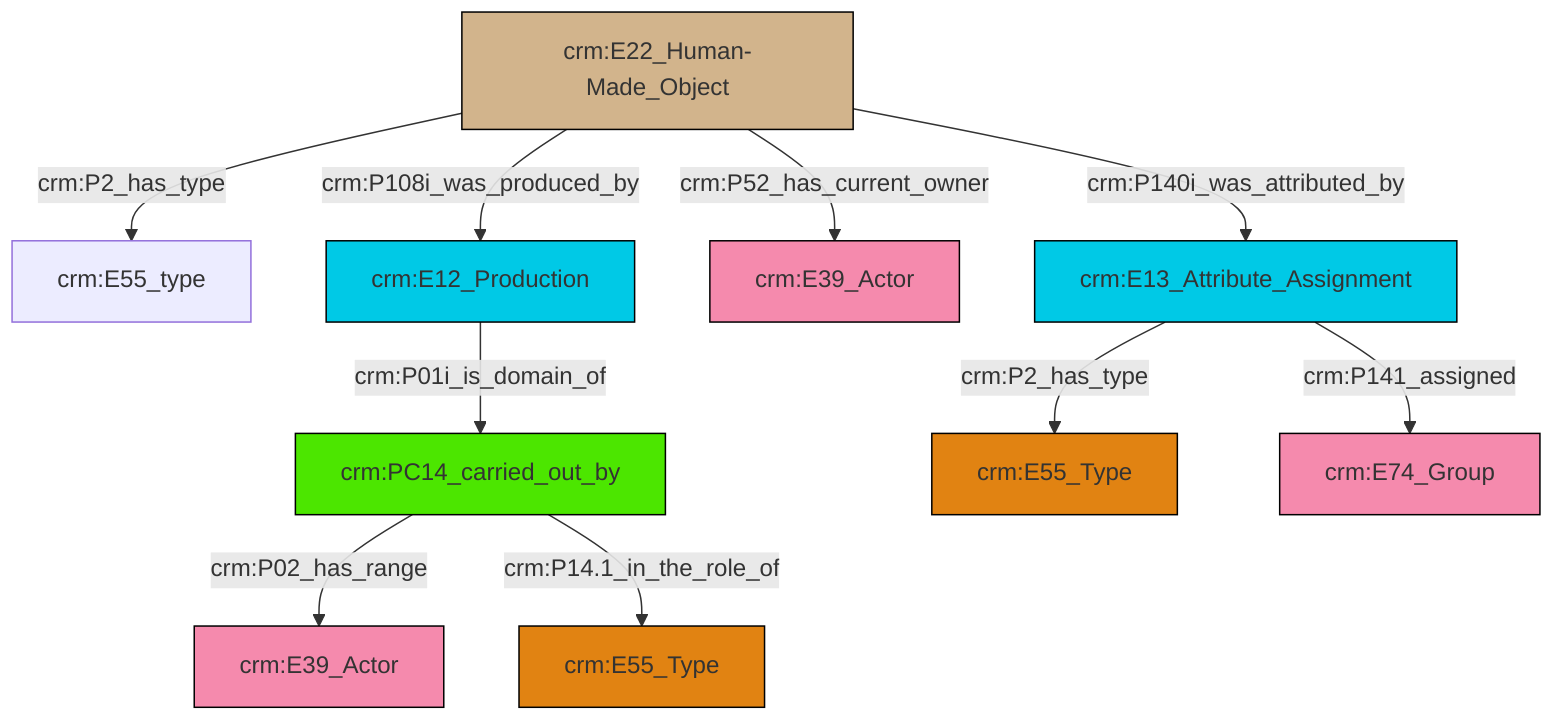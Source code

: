 graph TD
classDef Literal fill:#f2f2f2,stroke:#000000;
classDef CRM_Entity fill:#FFFFFF,stroke:#000000;
classDef Temporal_Entity fill:#00C9E6, stroke:#000000;
classDef Type fill:#E18312, stroke:#000000;
classDef Time-Span fill:#2C9C91, stroke:#000000;
classDef Appellation fill:#FFEB7F, stroke:#000000;
classDef Place fill:#008836, stroke:#000000;
classDef Persistent_Item fill:#B266B2, stroke:#000000;
classDef Conceptual_Object fill:#FFD700, stroke:#000000;
classDef Physical_Thing fill:#D2B48C, stroke:#000000;
classDef Actor fill:#f58aad, stroke:#000000;
classDef PC_Classes fill:#4ce600, stroke:#000000;
classDef Multi fill:#cccccc,stroke:#000000;

6["crm:E22_Human-Made_Object"]:::Physical_Thing -->|crm:P140i_was_attributed_by| 7["crm:E13_Attribute_Assignment"]:::Temporal_Entity
6["crm:E22_Human-Made_Object"]:::Physical_Thing -->|crm:P2_has_type| 4["crm:E55_type"]:::Default
6["crm:E22_Human-Made_Object"]:::Physical_Thing -->|crm:P108i_was_produced_by| 17["crm:E12_Production"]:::Temporal_Entity
7["crm:E13_Attribute_Assignment"]:::Temporal_Entity -->|crm:P2_has_type| 13["crm:E55_Type"]:::Type
7["crm:E13_Attribute_Assignment"]:::Temporal_Entity -->|crm:P141_assigned| 15["crm:E74_Group"]:::Actor
17["crm:E12_Production"]:::Temporal_Entity -->|crm:P01i_is_domain_of| 8["crm:PC14_carried_out_by"]:::PC_Classes
6["crm:E22_Human-Made_Object"]:::Physical_Thing -->|crm:P52_has_current_owner| 11["crm:E39_Actor"]:::Actor
8["crm:PC14_carried_out_by"]:::PC_Classes -->|crm:P02_has_range| 2["crm:E39_Actor"]:::Actor
8["crm:PC14_carried_out_by"]:::PC_Classes -->|crm:P14.1_in_the_role_of| 0["crm:E55_Type"]:::Type